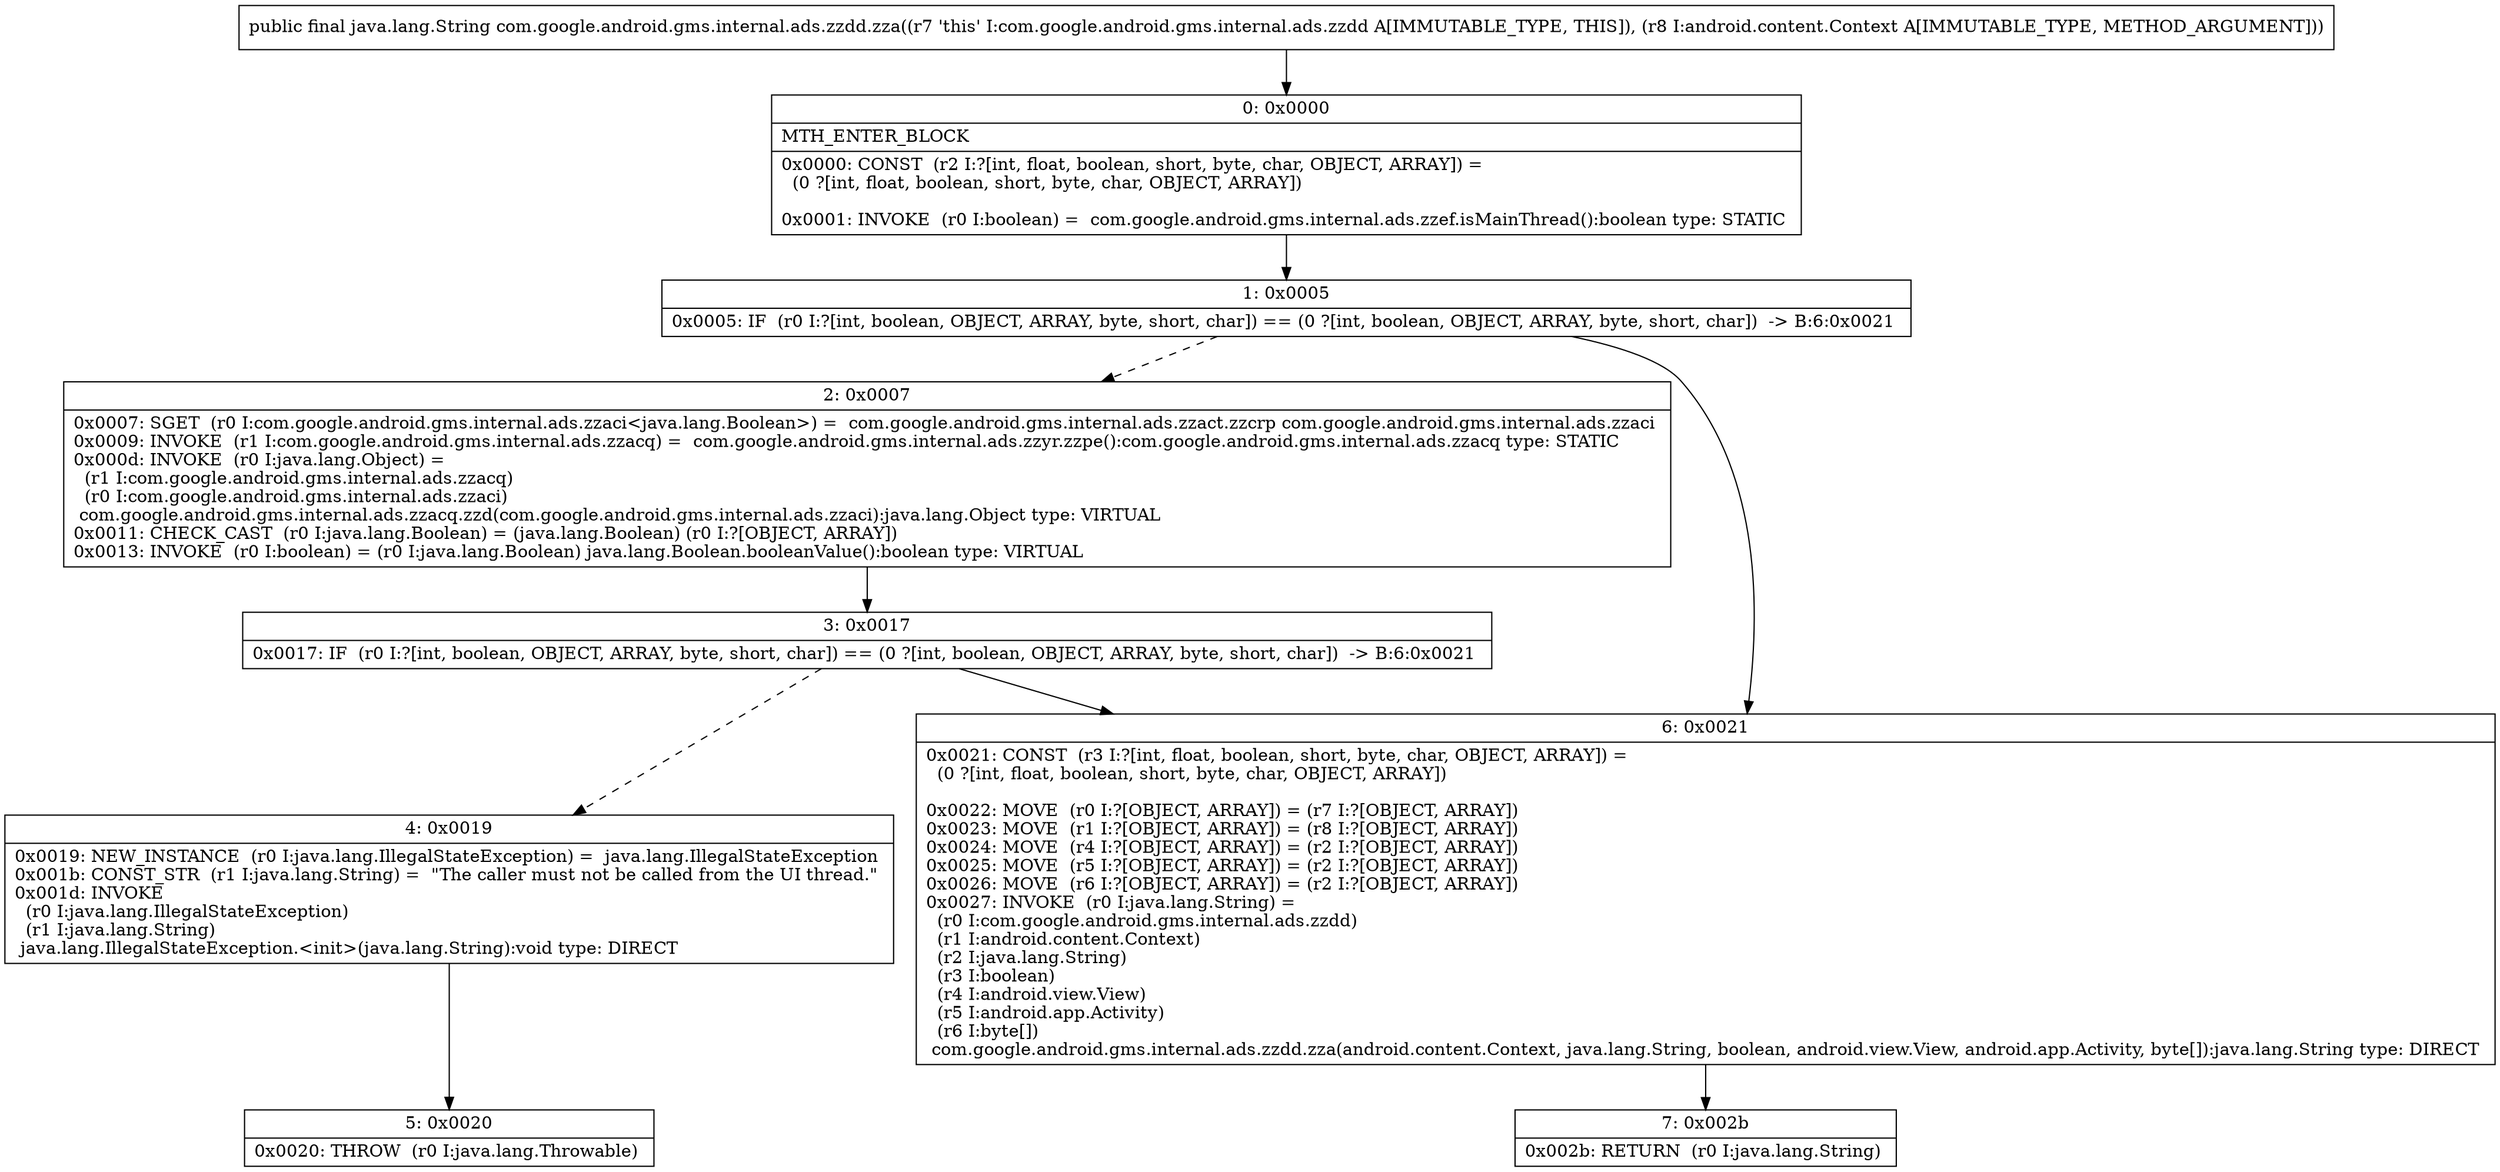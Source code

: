 digraph "CFG forcom.google.android.gms.internal.ads.zzdd.zza(Landroid\/content\/Context;)Ljava\/lang\/String;" {
Node_0 [shape=record,label="{0\:\ 0x0000|MTH_ENTER_BLOCK\l|0x0000: CONST  (r2 I:?[int, float, boolean, short, byte, char, OBJECT, ARRAY]) = \l  (0 ?[int, float, boolean, short, byte, char, OBJECT, ARRAY])\l \l0x0001: INVOKE  (r0 I:boolean) =  com.google.android.gms.internal.ads.zzef.isMainThread():boolean type: STATIC \l}"];
Node_1 [shape=record,label="{1\:\ 0x0005|0x0005: IF  (r0 I:?[int, boolean, OBJECT, ARRAY, byte, short, char]) == (0 ?[int, boolean, OBJECT, ARRAY, byte, short, char])  \-\> B:6:0x0021 \l}"];
Node_2 [shape=record,label="{2\:\ 0x0007|0x0007: SGET  (r0 I:com.google.android.gms.internal.ads.zzaci\<java.lang.Boolean\>) =  com.google.android.gms.internal.ads.zzact.zzcrp com.google.android.gms.internal.ads.zzaci \l0x0009: INVOKE  (r1 I:com.google.android.gms.internal.ads.zzacq) =  com.google.android.gms.internal.ads.zzyr.zzpe():com.google.android.gms.internal.ads.zzacq type: STATIC \l0x000d: INVOKE  (r0 I:java.lang.Object) = \l  (r1 I:com.google.android.gms.internal.ads.zzacq)\l  (r0 I:com.google.android.gms.internal.ads.zzaci)\l com.google.android.gms.internal.ads.zzacq.zzd(com.google.android.gms.internal.ads.zzaci):java.lang.Object type: VIRTUAL \l0x0011: CHECK_CAST  (r0 I:java.lang.Boolean) = (java.lang.Boolean) (r0 I:?[OBJECT, ARRAY]) \l0x0013: INVOKE  (r0 I:boolean) = (r0 I:java.lang.Boolean) java.lang.Boolean.booleanValue():boolean type: VIRTUAL \l}"];
Node_3 [shape=record,label="{3\:\ 0x0017|0x0017: IF  (r0 I:?[int, boolean, OBJECT, ARRAY, byte, short, char]) == (0 ?[int, boolean, OBJECT, ARRAY, byte, short, char])  \-\> B:6:0x0021 \l}"];
Node_4 [shape=record,label="{4\:\ 0x0019|0x0019: NEW_INSTANCE  (r0 I:java.lang.IllegalStateException) =  java.lang.IllegalStateException \l0x001b: CONST_STR  (r1 I:java.lang.String) =  \"The caller must not be called from the UI thread.\" \l0x001d: INVOKE  \l  (r0 I:java.lang.IllegalStateException)\l  (r1 I:java.lang.String)\l java.lang.IllegalStateException.\<init\>(java.lang.String):void type: DIRECT \l}"];
Node_5 [shape=record,label="{5\:\ 0x0020|0x0020: THROW  (r0 I:java.lang.Throwable) \l}"];
Node_6 [shape=record,label="{6\:\ 0x0021|0x0021: CONST  (r3 I:?[int, float, boolean, short, byte, char, OBJECT, ARRAY]) = \l  (0 ?[int, float, boolean, short, byte, char, OBJECT, ARRAY])\l \l0x0022: MOVE  (r0 I:?[OBJECT, ARRAY]) = (r7 I:?[OBJECT, ARRAY]) \l0x0023: MOVE  (r1 I:?[OBJECT, ARRAY]) = (r8 I:?[OBJECT, ARRAY]) \l0x0024: MOVE  (r4 I:?[OBJECT, ARRAY]) = (r2 I:?[OBJECT, ARRAY]) \l0x0025: MOVE  (r5 I:?[OBJECT, ARRAY]) = (r2 I:?[OBJECT, ARRAY]) \l0x0026: MOVE  (r6 I:?[OBJECT, ARRAY]) = (r2 I:?[OBJECT, ARRAY]) \l0x0027: INVOKE  (r0 I:java.lang.String) = \l  (r0 I:com.google.android.gms.internal.ads.zzdd)\l  (r1 I:android.content.Context)\l  (r2 I:java.lang.String)\l  (r3 I:boolean)\l  (r4 I:android.view.View)\l  (r5 I:android.app.Activity)\l  (r6 I:byte[])\l com.google.android.gms.internal.ads.zzdd.zza(android.content.Context, java.lang.String, boolean, android.view.View, android.app.Activity, byte[]):java.lang.String type: DIRECT \l}"];
Node_7 [shape=record,label="{7\:\ 0x002b|0x002b: RETURN  (r0 I:java.lang.String) \l}"];
MethodNode[shape=record,label="{public final java.lang.String com.google.android.gms.internal.ads.zzdd.zza((r7 'this' I:com.google.android.gms.internal.ads.zzdd A[IMMUTABLE_TYPE, THIS]), (r8 I:android.content.Context A[IMMUTABLE_TYPE, METHOD_ARGUMENT])) }"];
MethodNode -> Node_0;
Node_0 -> Node_1;
Node_1 -> Node_2[style=dashed];
Node_1 -> Node_6;
Node_2 -> Node_3;
Node_3 -> Node_4[style=dashed];
Node_3 -> Node_6;
Node_4 -> Node_5;
Node_6 -> Node_7;
}


